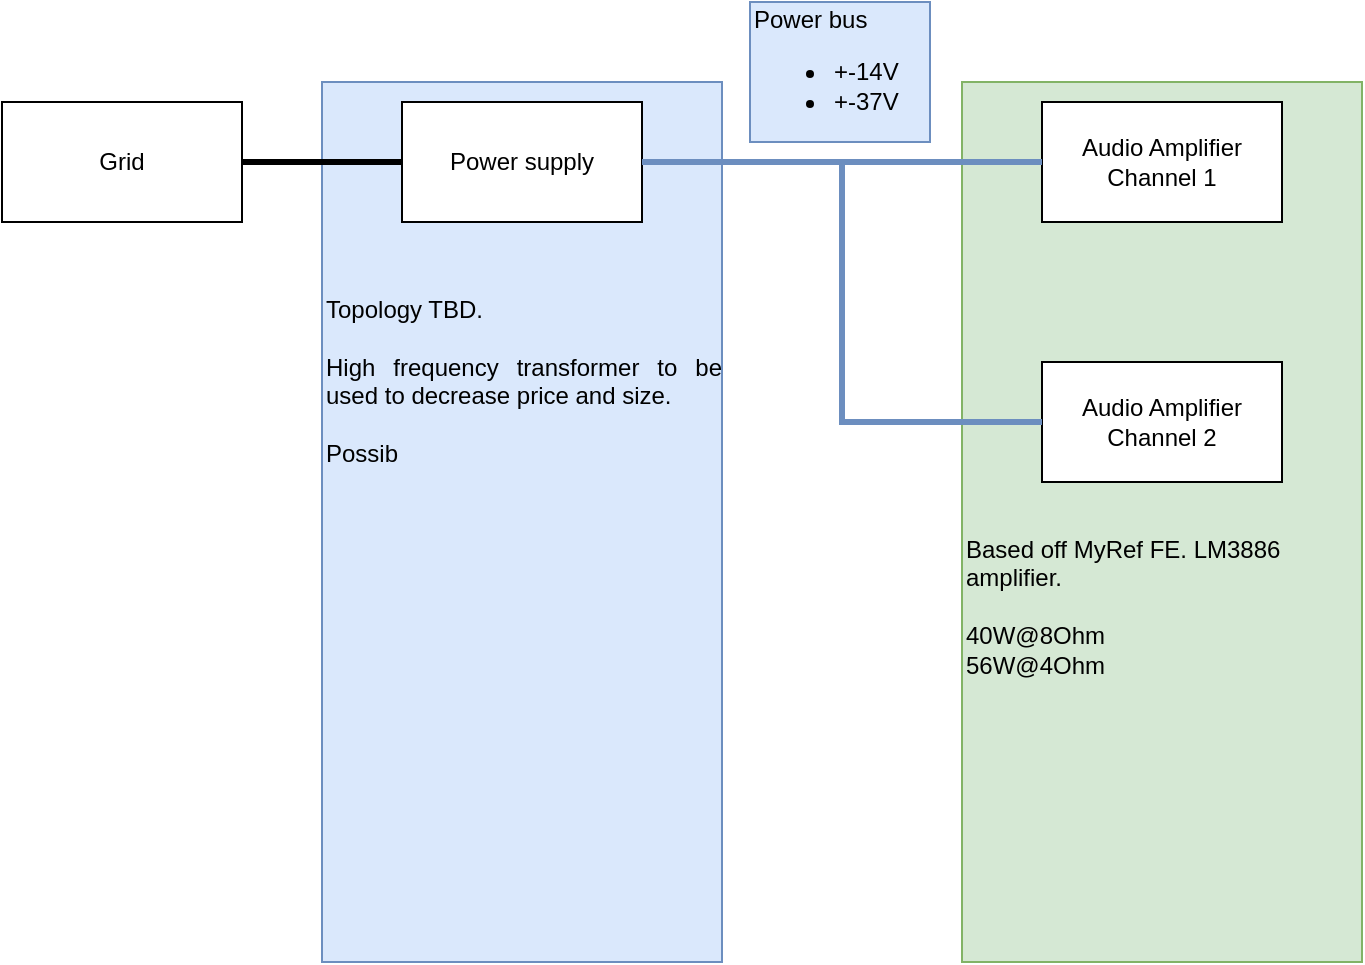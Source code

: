 <mxfile version="16.6.2" type="github"><diagram id="d5zI_Uba2sJQFEVmyIQI" name="Page-1"><mxGraphModel dx="813" dy="415" grid="1" gridSize="10" guides="1" tooltips="1" connect="1" arrows="1" fold="1" page="1" pageScale="1" pageWidth="827" pageHeight="1169" math="0" shadow="0"><root><mxCell id="0"/><mxCell id="1" parent="0"/><mxCell id="cy_Pv2K9Ll1Xdqbg26Oz-15" value="" style="rounded=0;whiteSpace=wrap;html=1;strokeColor=#6c8ebf;fillColor=#dae8fc;" vertex="1" parent="1"><mxGeometry x="200" y="120" width="200" height="440" as="geometry"/></mxCell><mxCell id="cy_Pv2K9Ll1Xdqbg26Oz-13" value="" style="rounded=0;whiteSpace=wrap;html=1;strokeColor=#82b366;fillColor=#d5e8d4;" vertex="1" parent="1"><mxGeometry x="520" y="120" width="200" height="440" as="geometry"/></mxCell><mxCell id="cy_Pv2K9Ll1Xdqbg26Oz-12" value="" style="edgeStyle=orthogonalEdgeStyle;rounded=0;orthogonalLoop=1;jettySize=auto;html=1;strokeWidth=3;endArrow=none;endFill=0;" edge="1" parent="1" source="cy_Pv2K9Ll1Xdqbg26Oz-1" target="cy_Pv2K9Ll1Xdqbg26Oz-11"><mxGeometry relative="1" as="geometry"/></mxCell><mxCell id="cy_Pv2K9Ll1Xdqbg26Oz-1" value="&lt;div&gt;Power supply&lt;/div&gt;" style="rounded=0;whiteSpace=wrap;html=1;" vertex="1" parent="1"><mxGeometry x="240" y="130" width="120" height="60" as="geometry"/></mxCell><mxCell id="cy_Pv2K9Ll1Xdqbg26Oz-2" value="Audio Amplifier Channel 1" style="whiteSpace=wrap;html=1;rounded=0;" vertex="1" parent="1"><mxGeometry x="560" y="130" width="120" height="60" as="geometry"/></mxCell><mxCell id="cy_Pv2K9Ll1Xdqbg26Oz-4" value="" style="endArrow=none;html=1;rounded=0;exitX=1;exitY=0.5;exitDx=0;exitDy=0;entryX=0;entryY=0.5;entryDx=0;entryDy=0;fillColor=#dae8fc;strokeColor=#6c8ebf;strokeWidth=3;" edge="1" parent="1" source="cy_Pv2K9Ll1Xdqbg26Oz-1" target="cy_Pv2K9Ll1Xdqbg26Oz-2"><mxGeometry width="50" height="50" relative="1" as="geometry"><mxPoint x="510" y="250" as="sourcePoint"/><mxPoint x="560" y="200" as="targetPoint"/></mxGeometry></mxCell><mxCell id="cy_Pv2K9Ll1Xdqbg26Oz-5" value="&lt;div&gt;Audio Amplifier Channel 2&lt;/div&gt;" style="whiteSpace=wrap;html=1;rounded=0;" vertex="1" parent="1"><mxGeometry x="560" y="260" width="120" height="60" as="geometry"/></mxCell><mxCell id="cy_Pv2K9Ll1Xdqbg26Oz-6" value="" style="endArrow=none;html=1;rounded=0;exitX=0;exitY=0.5;exitDx=0;exitDy=0;fillColor=#dae8fc;strokeColor=#6c8ebf;strokeWidth=3;" edge="1" parent="1" source="cy_Pv2K9Ll1Xdqbg26Oz-5"><mxGeometry width="50" height="50" relative="1" as="geometry"><mxPoint x="540" y="260" as="sourcePoint"/><mxPoint x="460" y="160" as="targetPoint"/><Array as="points"><mxPoint x="460" y="290"/></Array></mxGeometry></mxCell><mxCell id="cy_Pv2K9Ll1Xdqbg26Oz-10" value="&lt;div&gt;Power bus&lt;br&gt;&lt;/div&gt;&lt;div&gt;&lt;ul&gt;&lt;li&gt;+-14V&lt;/li&gt;&lt;li&gt;+-37V&lt;br&gt;&lt;/li&gt;&lt;/ul&gt;&lt;/div&gt;" style="text;html=1;strokeColor=#6c8ebf;fillColor=#dae8fc;align=left;verticalAlign=middle;whiteSpace=wrap;rounded=0;" vertex="1" parent="1"><mxGeometry x="414" y="80" width="90" height="70" as="geometry"/></mxCell><mxCell id="cy_Pv2K9Ll1Xdqbg26Oz-11" value="Grid" style="whiteSpace=wrap;html=1;rounded=0;" vertex="1" parent="1"><mxGeometry x="40" y="130" width="120" height="60" as="geometry"/></mxCell><mxCell id="cy_Pv2K9Ll1Xdqbg26Oz-14" value="&lt;div&gt;Based off MyRef FE. LM3886 amplifier.&lt;/div&gt;&lt;div&gt;&lt;br&gt;&lt;/div&gt;&lt;div&gt;40W@8Ohm&lt;/div&gt;&lt;div&gt;56W@4Ohm&lt;/div&gt;&lt;div&gt;&lt;br&gt;&lt;/div&gt;" style="text;html=1;strokeColor=none;fillColor=none;align=left;verticalAlign=top;whiteSpace=wrap;rounded=0;" vertex="1" parent="1"><mxGeometry x="520" y="340" width="200" height="220" as="geometry"/></mxCell><mxCell id="cy_Pv2K9Ll1Xdqbg26Oz-16" value="&lt;div align=&quot;justify&quot;&gt;Topology TBD.&lt;/div&gt;&lt;div align=&quot;justify&quot;&gt;&lt;br&gt;&lt;/div&gt;&lt;div align=&quot;justify&quot;&gt;High frequency transformer to be used to decrease price and size.&lt;/div&gt;&lt;div align=&quot;justify&quot;&gt;&lt;br&gt;&lt;/div&gt;&lt;div align=&quot;justify&quot;&gt;Possib&lt;br&gt;&lt;/div&gt;&lt;div&gt;&lt;br&gt;&lt;/div&gt;&lt;div&gt;&lt;br&gt;&lt;/div&gt;" style="text;html=1;strokeColor=none;fillColor=none;align=left;verticalAlign=top;whiteSpace=wrap;rounded=0;" vertex="1" parent="1"><mxGeometry x="200" y="220" width="200" height="220" as="geometry"/></mxCell></root></mxGraphModel></diagram></mxfile>